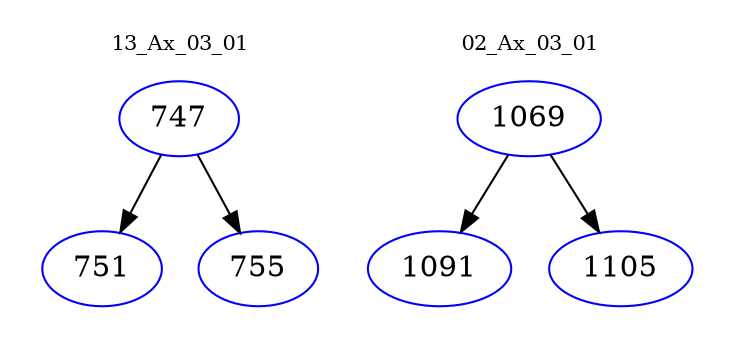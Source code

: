 digraph{
subgraph cluster_0 {
color = white
label = "13_Ax_03_01";
fontsize=10;
T0_747 [label="747", color="blue"]
T0_747 -> T0_751 [color="black"]
T0_751 [label="751", color="blue"]
T0_747 -> T0_755 [color="black"]
T0_755 [label="755", color="blue"]
}
subgraph cluster_1 {
color = white
label = "02_Ax_03_01";
fontsize=10;
T1_1069 [label="1069", color="blue"]
T1_1069 -> T1_1091 [color="black"]
T1_1091 [label="1091", color="blue"]
T1_1069 -> T1_1105 [color="black"]
T1_1105 [label="1105", color="blue"]
}
}
